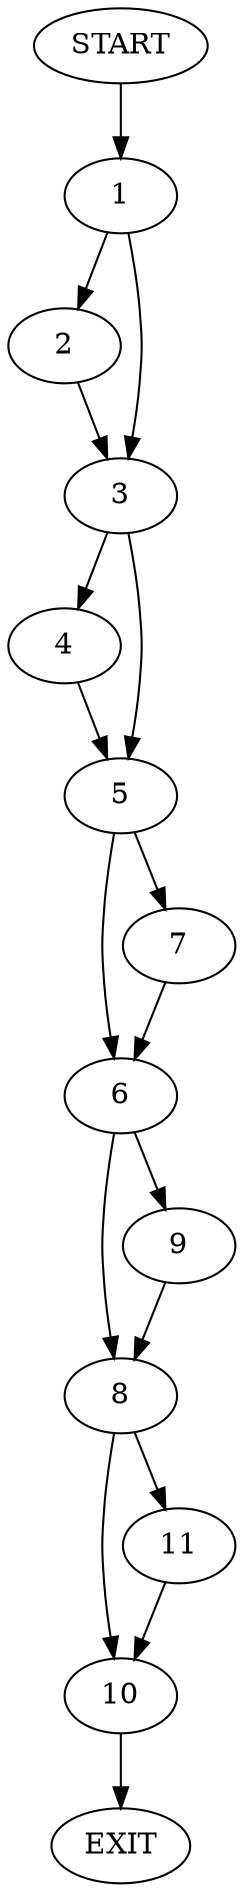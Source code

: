digraph {
0 [label="START"]
12 [label="EXIT"]
0 -> 1
1 -> 2
1 -> 3
2 -> 3
3 -> 4
3 -> 5
4 -> 5
5 -> 6
5 -> 7
7 -> 6
6 -> 8
6 -> 9
9 -> 8
8 -> 10
8 -> 11
10 -> 12
11 -> 10
}
